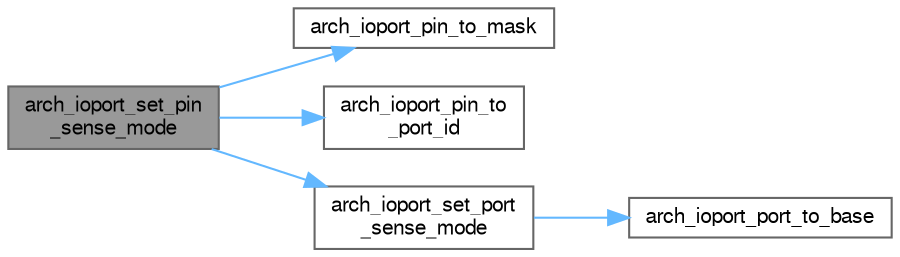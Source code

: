 digraph "arch_ioport_set_pin_sense_mode"
{
 // LATEX_PDF_SIZE
  bgcolor="transparent";
  edge [fontname=FreeSans,fontsize=10,labelfontname=FreeSans,labelfontsize=10];
  node [fontname=FreeSans,fontsize=10,shape=box,height=0.2,width=0.4];
  rankdir="LR";
  Node1 [label="arch_ioport_set_pin\l_sense_mode",height=0.2,width=0.4,color="gray40", fillcolor="grey60", style="filled", fontcolor="black",tooltip=" "];
  Node1 -> Node2 [color="steelblue1",style="solid"];
  Node2 [label="arch_ioport_pin_to_mask",height=0.2,width=0.4,color="grey40", fillcolor="white", style="filled",URL="$ioport__pio_8h.html#a69fd7bdfb41664b749080e509798165e",tooltip=" "];
  Node1 -> Node3 [color="steelblue1",style="solid"];
  Node3 [label="arch_ioport_pin_to\l_port_id",height=0.2,width=0.4,color="grey40", fillcolor="white", style="filled",URL="$ioport__pio_8h.html#a17ab9c7be3b9b2674e7668b6a083d191",tooltip=" "];
  Node1 -> Node4 [color="steelblue1",style="solid"];
  Node4 [label="arch_ioport_set_port\l_sense_mode",height=0.2,width=0.4,color="grey40", fillcolor="white", style="filled",URL="$ioport__pio_8h.html#a10d5e38f1bdf4c3c9e0896557510d5db",tooltip=" "];
  Node4 -> Node5 [color="steelblue1",style="solid"];
  Node5 [label="arch_ioport_port_to_base",height=0.2,width=0.4,color="grey40", fillcolor="white", style="filled",URL="$ioport__pio_8h.html#ac2b01a65bf5686910b77f6b606497df2",tooltip=" "];
}
